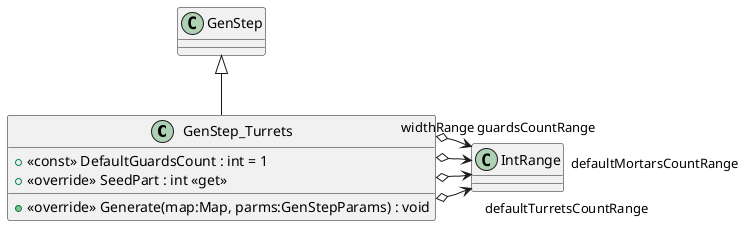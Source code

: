 @startuml
class GenStep_Turrets {
    + <<const>> DefaultGuardsCount : int = 1
    + <<override>> SeedPart : int <<get>>
    + <<override>> Generate(map:Map, parms:GenStepParams) : void
}
GenStep <|-- GenStep_Turrets
GenStep_Turrets o-> "defaultTurretsCountRange" IntRange
GenStep_Turrets o-> "defaultMortarsCountRange" IntRange
GenStep_Turrets o-> "widthRange" IntRange
GenStep_Turrets o-> "guardsCountRange" IntRange
@enduml
